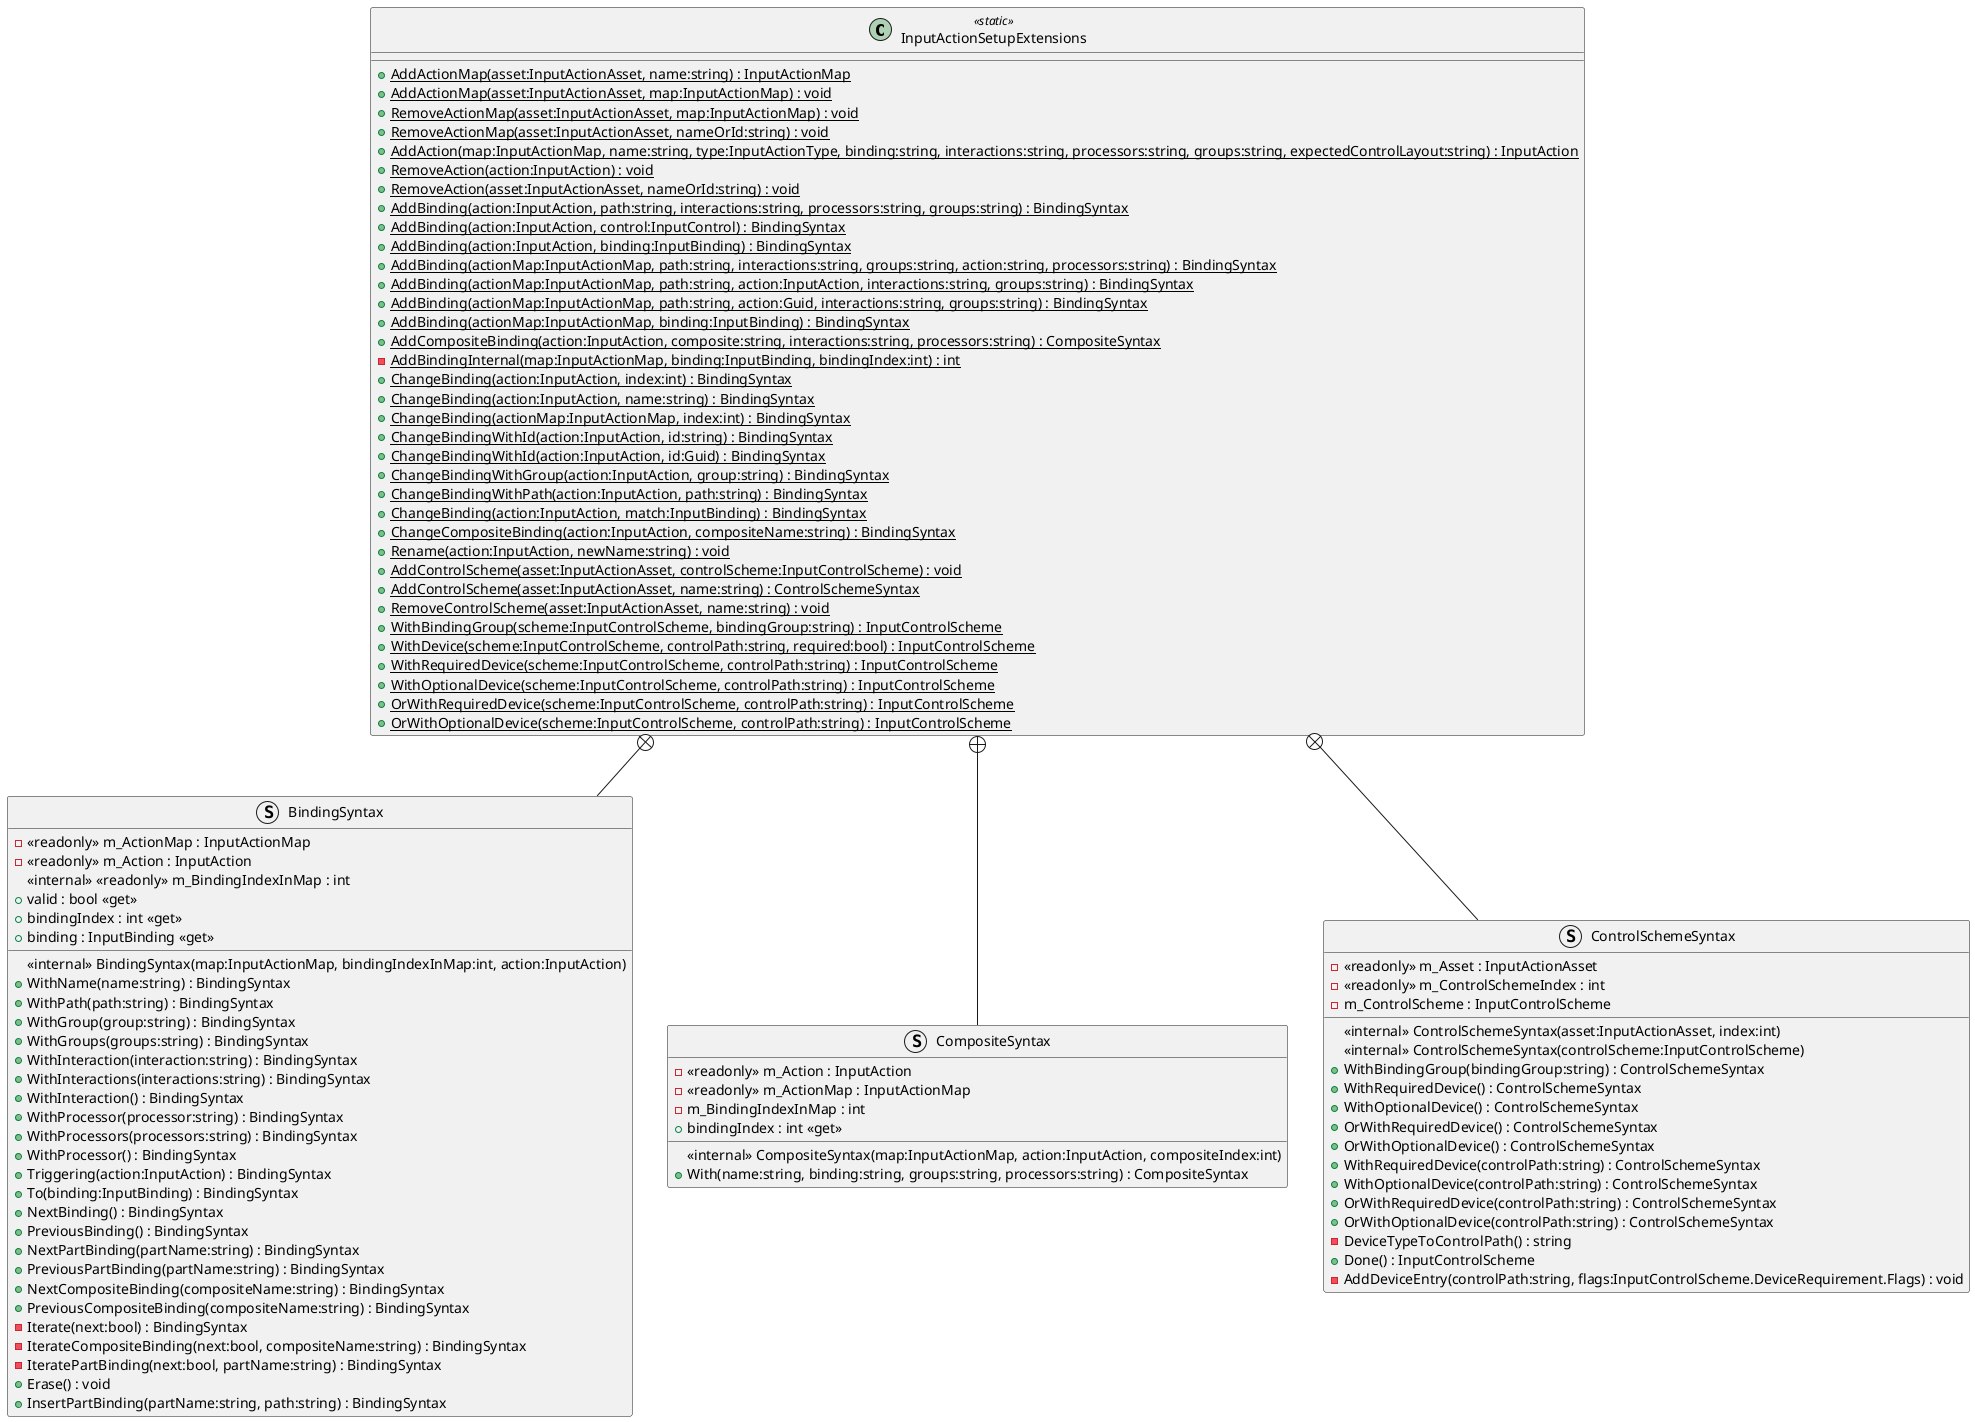 @startuml
class InputActionSetupExtensions <<static>> {
    + {static} AddActionMap(asset:InputActionAsset, name:string) : InputActionMap
    + {static} AddActionMap(asset:InputActionAsset, map:InputActionMap) : void
    + {static} RemoveActionMap(asset:InputActionAsset, map:InputActionMap) : void
    + {static} RemoveActionMap(asset:InputActionAsset, nameOrId:string) : void
    + {static} AddAction(map:InputActionMap, name:string, type:InputActionType, binding:string, interactions:string, processors:string, groups:string, expectedControlLayout:string) : InputAction
    + {static} RemoveAction(action:InputAction) : void
    + {static} RemoveAction(asset:InputActionAsset, nameOrId:string) : void
    + {static} AddBinding(action:InputAction, path:string, interactions:string, processors:string, groups:string) : BindingSyntax
    + {static} AddBinding(action:InputAction, control:InputControl) : BindingSyntax
    + {static} AddBinding(action:InputAction, binding:InputBinding) : BindingSyntax
    + {static} AddBinding(actionMap:InputActionMap, path:string, interactions:string, groups:string, action:string, processors:string) : BindingSyntax
    + {static} AddBinding(actionMap:InputActionMap, path:string, action:InputAction, interactions:string, groups:string) : BindingSyntax
    + {static} AddBinding(actionMap:InputActionMap, path:string, action:Guid, interactions:string, groups:string) : BindingSyntax
    + {static} AddBinding(actionMap:InputActionMap, binding:InputBinding) : BindingSyntax
    + {static} AddCompositeBinding(action:InputAction, composite:string, interactions:string, processors:string) : CompositeSyntax
    - {static} AddBindingInternal(map:InputActionMap, binding:InputBinding, bindingIndex:int) : int
    + {static} ChangeBinding(action:InputAction, index:int) : BindingSyntax
    + {static} ChangeBinding(action:InputAction, name:string) : BindingSyntax
    + {static} ChangeBinding(actionMap:InputActionMap, index:int) : BindingSyntax
    + {static} ChangeBindingWithId(action:InputAction, id:string) : BindingSyntax
    + {static} ChangeBindingWithId(action:InputAction, id:Guid) : BindingSyntax
    + {static} ChangeBindingWithGroup(action:InputAction, group:string) : BindingSyntax
    + {static} ChangeBindingWithPath(action:InputAction, path:string) : BindingSyntax
    + {static} ChangeBinding(action:InputAction, match:InputBinding) : BindingSyntax
    + {static} ChangeCompositeBinding(action:InputAction, compositeName:string) : BindingSyntax
    + {static} Rename(action:InputAction, newName:string) : void
    + {static} AddControlScheme(asset:InputActionAsset, controlScheme:InputControlScheme) : void
    + {static} AddControlScheme(asset:InputActionAsset, name:string) : ControlSchemeSyntax
    + {static} RemoveControlScheme(asset:InputActionAsset, name:string) : void
    + {static} WithBindingGroup(scheme:InputControlScheme, bindingGroup:string) : InputControlScheme
    + {static} WithDevice(scheme:InputControlScheme, controlPath:string, required:bool) : InputControlScheme
    + {static} WithRequiredDevice(scheme:InputControlScheme, controlPath:string) : InputControlScheme
    + {static} WithOptionalDevice(scheme:InputControlScheme, controlPath:string) : InputControlScheme
    + {static} OrWithRequiredDevice(scheme:InputControlScheme, controlPath:string) : InputControlScheme
    + {static} OrWithOptionalDevice(scheme:InputControlScheme, controlPath:string) : InputControlScheme
}
struct BindingSyntax {
    - <<readonly>> m_ActionMap : InputActionMap
    - <<readonly>> m_Action : InputAction
    <<internal>> <<readonly>> m_BindingIndexInMap : int
    + valid : bool <<get>>
    + bindingIndex : int <<get>>
    + binding : InputBinding <<get>>
    <<internal>> BindingSyntax(map:InputActionMap, bindingIndexInMap:int, action:InputAction)
    + WithName(name:string) : BindingSyntax
    + WithPath(path:string) : BindingSyntax
    + WithGroup(group:string) : BindingSyntax
    + WithGroups(groups:string) : BindingSyntax
    + WithInteraction(interaction:string) : BindingSyntax
    + WithInteractions(interactions:string) : BindingSyntax
    + WithInteraction() : BindingSyntax
    + WithProcessor(processor:string) : BindingSyntax
    + WithProcessors(processors:string) : BindingSyntax
    + WithProcessor() : BindingSyntax
    + Triggering(action:InputAction) : BindingSyntax
    + To(binding:InputBinding) : BindingSyntax
    + NextBinding() : BindingSyntax
    + PreviousBinding() : BindingSyntax
    + NextPartBinding(partName:string) : BindingSyntax
    + PreviousPartBinding(partName:string) : BindingSyntax
    + NextCompositeBinding(compositeName:string) : BindingSyntax
    + PreviousCompositeBinding(compositeName:string) : BindingSyntax
    - Iterate(next:bool) : BindingSyntax
    - IterateCompositeBinding(next:bool, compositeName:string) : BindingSyntax
    - IteratePartBinding(next:bool, partName:string) : BindingSyntax
    + Erase() : void
    + InsertPartBinding(partName:string, path:string) : BindingSyntax
}
struct CompositeSyntax {
    - <<readonly>> m_Action : InputAction
    - <<readonly>> m_ActionMap : InputActionMap
    - m_BindingIndexInMap : int
    + bindingIndex : int <<get>>
    <<internal>> CompositeSyntax(map:InputActionMap, action:InputAction, compositeIndex:int)
    + With(name:string, binding:string, groups:string, processors:string) : CompositeSyntax
}
struct ControlSchemeSyntax {
    - <<readonly>> m_Asset : InputActionAsset
    - <<readonly>> m_ControlSchemeIndex : int
    - m_ControlScheme : InputControlScheme
    <<internal>> ControlSchemeSyntax(asset:InputActionAsset, index:int)
    <<internal>> ControlSchemeSyntax(controlScheme:InputControlScheme)
    + WithBindingGroup(bindingGroup:string) : ControlSchemeSyntax
    + WithRequiredDevice() : ControlSchemeSyntax
    + WithOptionalDevice() : ControlSchemeSyntax
    + OrWithRequiredDevice() : ControlSchemeSyntax
    + OrWithOptionalDevice() : ControlSchemeSyntax
    + WithRequiredDevice(controlPath:string) : ControlSchemeSyntax
    + WithOptionalDevice(controlPath:string) : ControlSchemeSyntax
    + OrWithRequiredDevice(controlPath:string) : ControlSchemeSyntax
    + OrWithOptionalDevice(controlPath:string) : ControlSchemeSyntax
    - DeviceTypeToControlPath() : string
    + Done() : InputControlScheme
    - AddDeviceEntry(controlPath:string, flags:InputControlScheme.DeviceRequirement.Flags) : void
}
InputActionSetupExtensions +-- BindingSyntax
InputActionSetupExtensions +-- CompositeSyntax
InputActionSetupExtensions +-- ControlSchemeSyntax
@enduml
